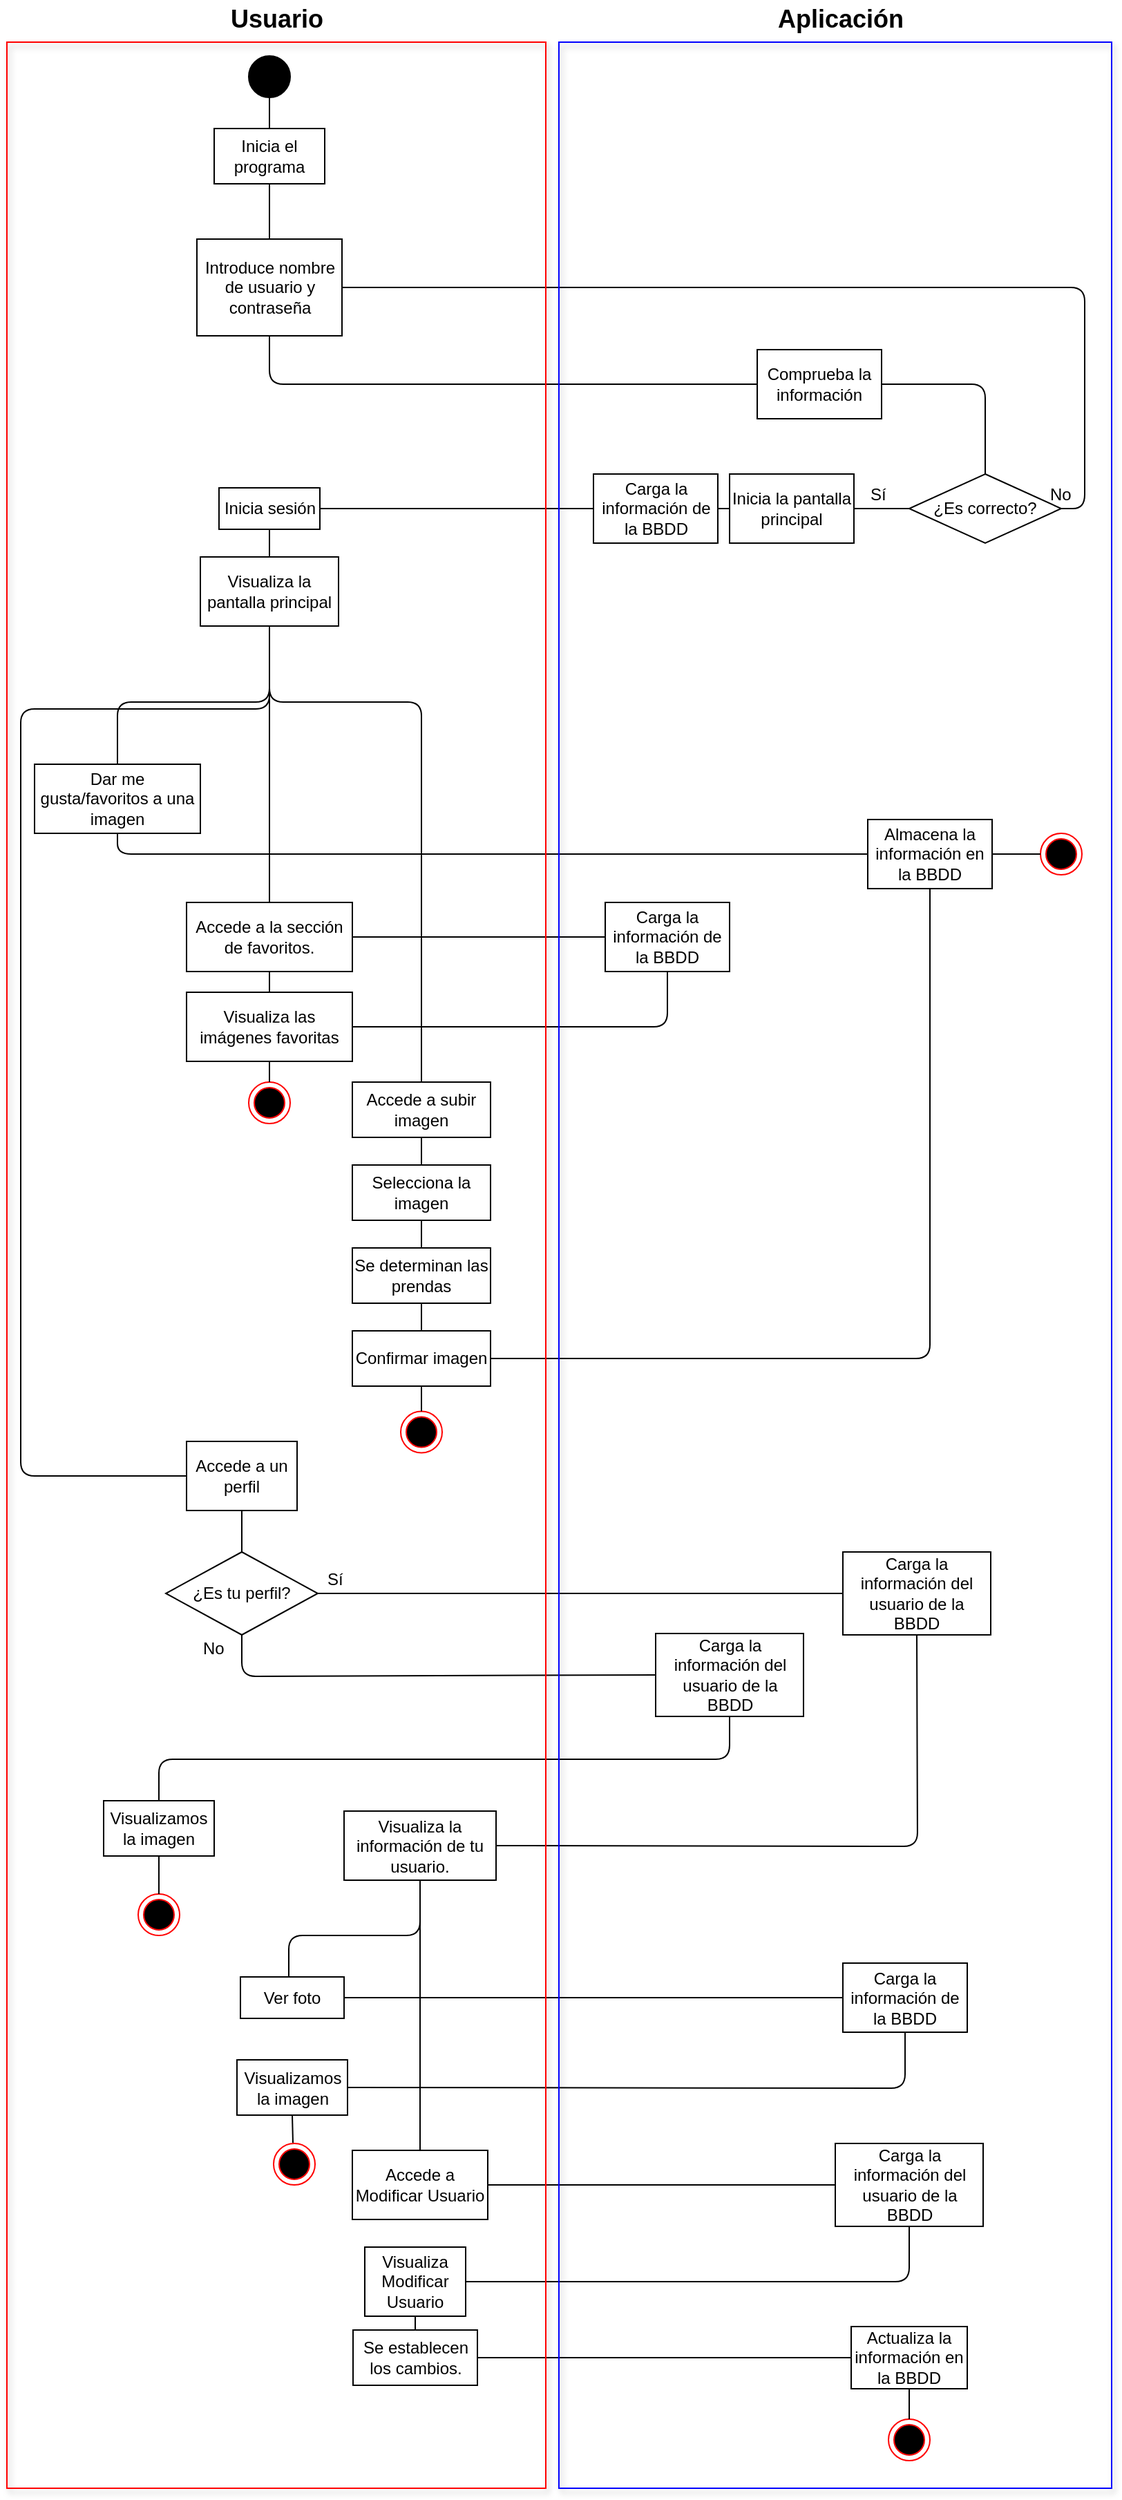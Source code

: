 <mxfile version="10.6.7" type="device"><diagram id="8H9ZweU8CrxI4BdRvJKU" name="Page-1"><mxGraphModel dx="1250" dy="533" grid="1" gridSize="10" guides="1" tooltips="1" connect="1" arrows="1" fold="1" page="1" pageScale="1" pageWidth="827" pageHeight="1169" math="0" shadow="0"><root><mxCell id="0"/><mxCell id="1" parent="0"/><mxCell id="jq85c3GF4Etwdl870a3P-1" value="Inicia el programa" style="rounded=0;whiteSpace=wrap;html=1;" vertex="1" parent="1"><mxGeometry x="160" y="120" width="80" height="40" as="geometry"/></mxCell><mxCell id="jq85c3GF4Etwdl870a3P-2" value="" style="endArrow=none;html=1;entryX=0.5;entryY=1;entryDx=0;entryDy=0;" edge="1" parent="1" target="jq85c3GF4Etwdl870a3P-1"><mxGeometry width="50" height="50" relative="1" as="geometry"><mxPoint x="200" y="220" as="sourcePoint"/><mxPoint x="190" y="190" as="targetPoint"/></mxGeometry></mxCell><mxCell id="jq85c3GF4Etwdl870a3P-3" value="Introduce nombre de usuario y contraseña" style="rounded=0;whiteSpace=wrap;html=1;" vertex="1" parent="1"><mxGeometry x="147.5" y="200" width="105" height="70" as="geometry"/></mxCell><mxCell id="jq85c3GF4Etwdl870a3P-4" value="" style="endArrow=none;html=1;entryX=0.5;entryY=1;entryDx=0;entryDy=0;exitX=0;exitY=0.5;exitDx=0;exitDy=0;" edge="1" parent="1" source="jq85c3GF4Etwdl870a3P-5" target="jq85c3GF4Etwdl870a3P-3"><mxGeometry width="50" height="50" relative="1" as="geometry"><mxPoint x="520" y="310" as="sourcePoint"/><mxPoint x="210" y="290" as="targetPoint"/><Array as="points"><mxPoint x="200" y="305"/></Array></mxGeometry></mxCell><mxCell id="jq85c3GF4Etwdl870a3P-5" value="Comprueba la información" style="rounded=0;whiteSpace=wrap;html=1;" vertex="1" parent="1"><mxGeometry x="553" y="280" width="90" height="50" as="geometry"/></mxCell><mxCell id="jq85c3GF4Etwdl870a3P-6" value="" style="endArrow=none;html=1;entryX=1;entryY=0.5;entryDx=0;entryDy=0;exitX=0.5;exitY=0;exitDx=0;exitDy=0;" edge="1" parent="1" source="jq85c3GF4Etwdl870a3P-7" target="jq85c3GF4Etwdl870a3P-5"><mxGeometry width="50" height="50" relative="1" as="geometry"><mxPoint x="598" y="370" as="sourcePoint"/><mxPoint x="643" y="360" as="targetPoint"/><Array as="points"><mxPoint x="718" y="305"/></Array></mxGeometry></mxCell><mxCell id="jq85c3GF4Etwdl870a3P-7" value="¿Es correcto?" style="rhombus;whiteSpace=wrap;html=1;" vertex="1" parent="1"><mxGeometry x="663" y="370" width="110" height="50" as="geometry"/></mxCell><mxCell id="jq85c3GF4Etwdl870a3P-8" value="" style="endArrow=none;html=1;entryX=0;entryY=0.5;entryDx=0;entryDy=0;" edge="1" parent="1" target="jq85c3GF4Etwdl870a3P-7"><mxGeometry width="50" height="50" relative="1" as="geometry"><mxPoint x="603" y="395" as="sourcePoint"/><mxPoint x="233" y="440" as="targetPoint"/></mxGeometry></mxCell><mxCell id="jq85c3GF4Etwdl870a3P-9" value="" style="endArrow=none;html=1;entryX=1;entryY=0.5;entryDx=0;entryDy=0;exitX=1;exitY=0.5;exitDx=0;exitDy=0;" edge="1" parent="1" source="jq85c3GF4Etwdl870a3P-7" target="jq85c3GF4Etwdl870a3P-3"><mxGeometry width="50" height="50" relative="1" as="geometry"><mxPoint x="300" y="405" as="sourcePoint"/><mxPoint x="520" y="405" as="targetPoint"/><Array as="points"><mxPoint x="790" y="395"/><mxPoint x="790" y="235"/></Array></mxGeometry></mxCell><mxCell id="jq85c3GF4Etwdl870a3P-10" value="No" style="text;html=1;resizable=0;points=[];autosize=1;align=left;verticalAlign=top;spacingTop=-4;" vertex="1" parent="1"><mxGeometry x="763" y="375" width="30" height="20" as="geometry"/></mxCell><mxCell id="jq85c3GF4Etwdl870a3P-11" value="Sí" style="text;html=1;resizable=0;points=[];autosize=1;align=left;verticalAlign=top;spacingTop=-4;" vertex="1" parent="1"><mxGeometry x="633" y="375" width="30" height="20" as="geometry"/></mxCell><mxCell id="jq85c3GF4Etwdl870a3P-12" value="Inicia sesión" style="rounded=0;whiteSpace=wrap;html=1;" vertex="1" parent="1"><mxGeometry x="163.5" y="380" width="73" height="30" as="geometry"/></mxCell><mxCell id="jq85c3GF4Etwdl870a3P-13" value="" style="endArrow=none;html=1;entryX=0.5;entryY=1;entryDx=0;entryDy=0;exitX=0.5;exitY=0;exitDx=0;exitDy=0;" edge="1" parent="1" source="jq85c3GF4Etwdl870a3P-20" target="jq85c3GF4Etwdl870a3P-16"><mxGeometry width="50" height="50" relative="1" as="geometry"><mxPoint x="90" y="615" as="sourcePoint"/><mxPoint x="210" y="455" as="targetPoint"/><Array as="points"><mxPoint x="90" y="535"/><mxPoint x="150" y="535"/><mxPoint x="200" y="535"/></Array></mxGeometry></mxCell><mxCell id="jq85c3GF4Etwdl870a3P-14" value="" style="endArrow=none;html=1;entryX=0.5;entryY=1;entryDx=0;entryDy=0;" edge="1" parent="1" target="jq85c3GF4Etwdl870a3P-16"><mxGeometry width="50" height="50" relative="1" as="geometry"><mxPoint x="310" y="830" as="sourcePoint"/><mxPoint x="260" y="510" as="targetPoint"/><Array as="points"><mxPoint x="310" y="535"/><mxPoint x="200" y="535"/></Array></mxGeometry></mxCell><mxCell id="jq85c3GF4Etwdl870a3P-16" value="Visualiza la pantalla principal" style="rounded=0;whiteSpace=wrap;html=1;" vertex="1" parent="1"><mxGeometry x="150" y="430" width="100" height="50" as="geometry"/></mxCell><mxCell id="jq85c3GF4Etwdl870a3P-17" value="Inicia la pantalla principal" style="rounded=0;whiteSpace=wrap;html=1;" vertex="1" parent="1"><mxGeometry x="533" y="370" width="90" height="50" as="geometry"/></mxCell><mxCell id="jq85c3GF4Etwdl870a3P-18" value="" style="endArrow=none;html=1;entryX=0;entryY=0.5;entryDx=0;entryDy=0;exitX=1;exitY=0.5;exitDx=0;exitDy=0;" edge="1" parent="1" source="jq85c3GF4Etwdl870a3P-21" target="jq85c3GF4Etwdl870a3P-17"><mxGeometry width="50" height="50" relative="1" as="geometry"><mxPoint x="483" y="395" as="sourcePoint"/><mxPoint x="163" y="620" as="targetPoint"/></mxGeometry></mxCell><mxCell id="jq85c3GF4Etwdl870a3P-19" value="" style="endArrow=none;html=1;entryX=0.5;entryY=1;entryDx=0;entryDy=0;exitX=0.5;exitY=0;exitDx=0;exitDy=0;" edge="1" parent="1" source="jq85c3GF4Etwdl870a3P-16" target="jq85c3GF4Etwdl870a3P-12"><mxGeometry width="50" height="50" relative="1" as="geometry"><mxPoint x="247" y="405" as="sourcePoint"/><mxPoint x="490" y="405" as="targetPoint"/></mxGeometry></mxCell><mxCell id="jq85c3GF4Etwdl870a3P-20" value="Dar me gusta/favoritos a una imagen" style="rounded=0;whiteSpace=wrap;html=1;" vertex="1" parent="1"><mxGeometry x="30" y="580" width="120" height="50" as="geometry"/></mxCell><mxCell id="jq85c3GF4Etwdl870a3P-21" value="Carga la información de la BBDD" style="rounded=0;whiteSpace=wrap;html=1;" vertex="1" parent="1"><mxGeometry x="434.5" y="370" width="90" height="50" as="geometry"/></mxCell><mxCell id="jq85c3GF4Etwdl870a3P-22" value="" style="endArrow=none;html=1;entryX=0;entryY=0.5;entryDx=0;entryDy=0;exitX=1;exitY=0.5;exitDx=0;exitDy=0;" edge="1" parent="1" source="jq85c3GF4Etwdl870a3P-12" target="jq85c3GF4Etwdl870a3P-21"><mxGeometry width="50" height="50" relative="1" as="geometry"><mxPoint x="20" y="770" as="sourcePoint"/><mxPoint x="70" y="720" as="targetPoint"/></mxGeometry></mxCell><mxCell id="jq85c3GF4Etwdl870a3P-23" value="" style="endArrow=none;html=1;entryX=0.5;entryY=1;entryDx=0;entryDy=0;exitX=0;exitY=0.5;exitDx=0;exitDy=0;" edge="1" parent="1" source="jq85c3GF4Etwdl870a3P-24" target="jq85c3GF4Etwdl870a3P-20"><mxGeometry width="50" height="50" relative="1" as="geometry"><mxPoint x="540" y="650" as="sourcePoint"/><mxPoint x="80" y="710" as="targetPoint"/><Array as="points"><mxPoint x="90" y="645"/></Array></mxGeometry></mxCell><mxCell id="jq85c3GF4Etwdl870a3P-24" value="Almacena la información en la BBDD" style="rounded=0;whiteSpace=wrap;html=1;" vertex="1" parent="1"><mxGeometry x="633" y="620" width="90" height="50" as="geometry"/></mxCell><mxCell id="jq85c3GF4Etwdl870a3P-26" value="" style="endArrow=none;html=1;entryX=0.5;entryY=1;entryDx=0;entryDy=0;" edge="1" parent="1" target="jq85c3GF4Etwdl870a3P-16"><mxGeometry width="50" height="50" relative="1" as="geometry"><mxPoint x="200" y="700" as="sourcePoint"/><mxPoint x="80" y="720" as="targetPoint"/><Array as="points"><mxPoint x="200" y="580"/></Array></mxGeometry></mxCell><mxCell id="jq85c3GF4Etwdl870a3P-27" value="Accede a la sección de favoritos." style="rounded=0;whiteSpace=wrap;html=1;" vertex="1" parent="1"><mxGeometry x="140" y="680" width="120" height="50" as="geometry"/></mxCell><mxCell id="jq85c3GF4Etwdl870a3P-28" value="Visualiza las imágenes favoritas" style="rounded=0;whiteSpace=wrap;html=1;" vertex="1" parent="1"><mxGeometry x="140" y="745" width="120" height="50" as="geometry"/></mxCell><mxCell id="jq85c3GF4Etwdl870a3P-29" value="" style="endArrow=none;html=1;entryX=0.5;entryY=1;entryDx=0;entryDy=0;exitX=0.5;exitY=0;exitDx=0;exitDy=0;" edge="1" parent="1" source="jq85c3GF4Etwdl870a3P-28" target="jq85c3GF4Etwdl870a3P-27"><mxGeometry width="50" height="50" relative="1" as="geometry"><mxPoint x="30" y="870" as="sourcePoint"/><mxPoint x="80" y="820" as="targetPoint"/></mxGeometry></mxCell><mxCell id="jq85c3GF4Etwdl870a3P-30" value="Carga la información de la BBDD" style="rounded=0;whiteSpace=wrap;html=1;" vertex="1" parent="1"><mxGeometry x="443" y="680" width="90" height="50" as="geometry"/></mxCell><mxCell id="jq85c3GF4Etwdl870a3P-31" value="" style="endArrow=none;html=1;entryX=0;entryY=0.5;entryDx=0;entryDy=0;exitX=1;exitY=0.5;exitDx=0;exitDy=0;" edge="1" parent="1" source="jq85c3GF4Etwdl870a3P-27" target="jq85c3GF4Etwdl870a3P-30"><mxGeometry width="50" height="50" relative="1" as="geometry"><mxPoint x="30" y="900" as="sourcePoint"/><mxPoint x="510" y="810" as="targetPoint"/></mxGeometry></mxCell><mxCell id="jq85c3GF4Etwdl870a3P-32" value="Accede a subir imagen" style="rounded=0;whiteSpace=wrap;html=1;" vertex="1" parent="1"><mxGeometry x="260" y="810" width="100" height="40" as="geometry"/></mxCell><mxCell id="jq85c3GF4Etwdl870a3P-33" value="" style="endArrow=none;html=1;entryX=0.5;entryY=1;entryDx=0;entryDy=0;exitX=1;exitY=0.5;exitDx=0;exitDy=0;" edge="1" parent="1" source="jq85c3GF4Etwdl870a3P-28" target="jq85c3GF4Etwdl870a3P-30"><mxGeometry width="50" height="50" relative="1" as="geometry"><mxPoint x="30" y="990" as="sourcePoint"/><mxPoint x="80" y="940" as="targetPoint"/><Array as="points"><mxPoint x="488" y="770"/></Array></mxGeometry></mxCell><mxCell id="jq85c3GF4Etwdl870a3P-35" value="" style="endArrow=none;html=1;entryX=0.5;entryY=1;entryDx=0;entryDy=0;" edge="1" parent="1" target="jq85c3GF4Etwdl870a3P-32"><mxGeometry width="50" height="50" relative="1" as="geometry"><mxPoint x="310" y="870" as="sourcePoint"/><mxPoint x="80" y="870" as="targetPoint"/></mxGeometry></mxCell><mxCell id="jq85c3GF4Etwdl870a3P-36" value="Selecciona la imagen" style="rounded=0;whiteSpace=wrap;html=1;" vertex="1" parent="1"><mxGeometry x="260" y="870" width="100" height="40" as="geometry"/></mxCell><mxCell id="jq85c3GF4Etwdl870a3P-37" value="" style="endArrow=none;html=1;entryX=0.5;entryY=1;entryDx=0;entryDy=0;" edge="1" parent="1" target="jq85c3GF4Etwdl870a3P-36"><mxGeometry width="50" height="50" relative="1" as="geometry"><mxPoint x="310" y="930" as="sourcePoint"/><mxPoint x="80" y="930" as="targetPoint"/></mxGeometry></mxCell><mxCell id="jq85c3GF4Etwdl870a3P-38" value="Se determinan las prendas" style="rounded=0;whiteSpace=wrap;html=1;" vertex="1" parent="1"><mxGeometry x="260" y="930" width="100" height="40" as="geometry"/></mxCell><mxCell id="jq85c3GF4Etwdl870a3P-39" value="Confirmar imagen" style="rounded=0;whiteSpace=wrap;html=1;" vertex="1" parent="1"><mxGeometry x="260" y="990" width="100" height="40" as="geometry"/></mxCell><mxCell id="jq85c3GF4Etwdl870a3P-40" value="" style="endArrow=none;html=1;entryX=0.5;entryY=1;entryDx=0;entryDy=0;exitX=0.5;exitY=0;exitDx=0;exitDy=0;" edge="1" parent="1" source="jq85c3GF4Etwdl870a3P-39" target="jq85c3GF4Etwdl870a3P-38"><mxGeometry width="50" height="50" relative="1" as="geometry"><mxPoint x="30" y="1100" as="sourcePoint"/><mxPoint x="80" y="1050" as="targetPoint"/></mxGeometry></mxCell><mxCell id="jq85c3GF4Etwdl870a3P-41" value="" style="endArrow=none;html=1;entryX=1;entryY=0.5;entryDx=0;entryDy=0;exitX=0.5;exitY=1;exitDx=0;exitDy=0;" edge="1" parent="1" source="jq85c3GF4Etwdl870a3P-24" target="jq85c3GF4Etwdl870a3P-39"><mxGeometry width="50" height="50" relative="1" as="geometry"><mxPoint x="30" y="1100" as="sourcePoint"/><mxPoint x="80" y="1050" as="targetPoint"/><Array as="points"><mxPoint x="678" y="1010"/></Array></mxGeometry></mxCell><mxCell id="jq85c3GF4Etwdl870a3P-43" value="" style="endArrow=none;html=1;entryX=0.5;entryY=1;entryDx=0;entryDy=0;exitX=0;exitY=0.5;exitDx=0;exitDy=0;" edge="1" parent="1" source="jq85c3GF4Etwdl870a3P-44" target="jq85c3GF4Etwdl870a3P-16"><mxGeometry width="50" height="50" relative="1" as="geometry"><mxPoint x="20" y="830" as="sourcePoint"/><mxPoint x="160" y="540" as="targetPoint"/><Array as="points"><mxPoint x="20" y="1095"/><mxPoint x="20" y="540"/><mxPoint x="200" y="540"/></Array></mxGeometry></mxCell><mxCell id="jq85c3GF4Etwdl870a3P-44" value="Accede a un perfil" style="rounded=0;whiteSpace=wrap;html=1;" vertex="1" parent="1"><mxGeometry x="140" y="1070" width="80" height="50" as="geometry"/></mxCell><mxCell id="jq85c3GF4Etwdl870a3P-45" value="" style="endArrow=none;html=1;entryX=0.5;entryY=1;entryDx=0;entryDy=0;" edge="1" parent="1" target="jq85c3GF4Etwdl870a3P-44"><mxGeometry width="50" height="50" relative="1" as="geometry"><mxPoint x="180" y="1150" as="sourcePoint"/><mxPoint x="70" y="1140" as="targetPoint"/></mxGeometry></mxCell><mxCell id="jq85c3GF4Etwdl870a3P-46" value="¿Es tu perfil?" style="rhombus;whiteSpace=wrap;html=1;" vertex="1" parent="1"><mxGeometry x="125" y="1150" width="110" height="60" as="geometry"/></mxCell><mxCell id="jq85c3GF4Etwdl870a3P-48" value="Sí" style="text;html=1;resizable=0;points=[];autosize=1;align=left;verticalAlign=top;spacingTop=-4;" vertex="1" parent="1"><mxGeometry x="240" y="1160" width="30" height="20" as="geometry"/></mxCell><mxCell id="jq85c3GF4Etwdl870a3P-49" value="" style="endArrow=none;html=1;entryX=1;entryY=0.5;entryDx=0;entryDy=0;exitX=0;exitY=0.5;exitDx=0;exitDy=0;" edge="1" parent="1" source="jq85c3GF4Etwdl870a3P-50" target="jq85c3GF4Etwdl870a3P-46"><mxGeometry width="50" height="50" relative="1" as="geometry"><mxPoint x="390" y="1180" as="sourcePoint"/><mxPoint x="230" y="1170" as="targetPoint"/></mxGeometry></mxCell><mxCell id="jq85c3GF4Etwdl870a3P-50" value="Carga la información del usuario de la BBDD" style="rounded=0;whiteSpace=wrap;html=1;" vertex="1" parent="1"><mxGeometry x="615" y="1150" width="107" height="60" as="geometry"/></mxCell><mxCell id="jq85c3GF4Etwdl870a3P-51" value="" style="endArrow=none;html=1;entryX=0.5;entryY=1;entryDx=0;entryDy=0;exitX=1;exitY=0.5;exitDx=0;exitDy=0;" edge="1" parent="1" source="jq85c3GF4Etwdl870a3P-52" target="jq85c3GF4Etwdl870a3P-50"><mxGeometry width="50" height="50" relative="1" as="geometry"><mxPoint x="570" y="1260" as="sourcePoint"/><mxPoint x="70" y="1280" as="targetPoint"/><Array as="points"><mxPoint x="669" y="1363"/></Array></mxGeometry></mxCell><mxCell id="jq85c3GF4Etwdl870a3P-52" value="Visualiza la información de tu usuario." style="rounded=0;whiteSpace=wrap;html=1;" vertex="1" parent="1"><mxGeometry x="254" y="1337.5" width="110" height="50" as="geometry"/></mxCell><mxCell id="jq85c3GF4Etwdl870a3P-53" value="" style="endArrow=none;html=1;entryX=0.5;entryY=1;entryDx=0;entryDy=0;" edge="1" parent="1" target="jq85c3GF4Etwdl870a3P-52"><mxGeometry width="50" height="50" relative="1" as="geometry"><mxPoint x="214" y="1457.5" as="sourcePoint"/><mxPoint x="54" y="1407.5" as="targetPoint"/><Array as="points"><mxPoint x="214" y="1427.5"/><mxPoint x="309" y="1427.5"/></Array></mxGeometry></mxCell><mxCell id="jq85c3GF4Etwdl870a3P-54" value="Ver foto" style="rounded=0;whiteSpace=wrap;html=1;" vertex="1" parent="1"><mxGeometry x="179" y="1457.5" width="75" height="30" as="geometry"/></mxCell><mxCell id="jq85c3GF4Etwdl870a3P-55" value="" style="endArrow=none;html=1;exitX=0.5;exitY=0;exitDx=0;exitDy=0;entryX=0.5;entryY=1;entryDx=0;entryDy=0;" edge="1" parent="1" source="jq85c3GF4Etwdl870a3P-56" target="jq85c3GF4Etwdl870a3P-52"><mxGeometry width="50" height="50" relative="1" as="geometry"><mxPoint x="444" y="1516.5" as="sourcePoint"/><mxPoint x="309" y="1466.5" as="targetPoint"/><Array as="points"><mxPoint x="309" y="1506.5"/></Array></mxGeometry></mxCell><mxCell id="jq85c3GF4Etwdl870a3P-56" value="Accede a Modificar Usuario" style="rounded=0;whiteSpace=wrap;html=1;" vertex="1" parent="1"><mxGeometry x="260" y="1583" width="98" height="50" as="geometry"/></mxCell><mxCell id="jq85c3GF4Etwdl870a3P-57" value="" style="endArrow=none;html=1;entryX=1;entryY=0.5;entryDx=0;entryDy=0;exitX=0;exitY=0.5;exitDx=0;exitDy=0;" edge="1" parent="1" source="jq85c3GF4Etwdl870a3P-58" target="jq85c3GF4Etwdl870a3P-56"><mxGeometry width="50" height="50" relative="1" as="geometry"><mxPoint x="575" y="1598" as="sourcePoint"/><mxPoint x="135" y="1633" as="targetPoint"/></mxGeometry></mxCell><mxCell id="jq85c3GF4Etwdl870a3P-58" value="Carga la información del usuario de la BBDD" style="rounded=0;whiteSpace=wrap;html=1;" vertex="1" parent="1"><mxGeometry x="609.5" y="1578" width="107" height="60" as="geometry"/></mxCell><mxCell id="jq85c3GF4Etwdl870a3P-59" value="" style="endArrow=none;html=1;entryX=0.5;entryY=1;entryDx=0;entryDy=0;exitX=1;exitY=0.5;exitDx=0;exitDy=0;" edge="1" parent="1" source="jq85c3GF4Etwdl870a3P-60" target="jq85c3GF4Etwdl870a3P-58"><mxGeometry width="50" height="50" relative="1" as="geometry"><mxPoint x="495" y="1653" as="sourcePoint"/><mxPoint x="135" y="1653" as="targetPoint"/><Array as="points"><mxPoint x="663" y="1678"/></Array></mxGeometry></mxCell><mxCell id="jq85c3GF4Etwdl870a3P-60" value="Visualiza Modificar Usuario" style="rounded=0;whiteSpace=wrap;html=1;" vertex="1" parent="1"><mxGeometry x="269" y="1653" width="73" height="50" as="geometry"/></mxCell><mxCell id="jq85c3GF4Etwdl870a3P-61" value="" style="endArrow=none;html=1;entryX=0.5;entryY=1;entryDx=0;entryDy=0;exitX=0.5;exitY=0;exitDx=0;exitDy=0;" edge="1" parent="1" source="jq85c3GF4Etwdl870a3P-62" target="jq85c3GF4Etwdl870a3P-60"><mxGeometry width="50" height="50" relative="1" as="geometry"><mxPoint x="305.5" y="1733" as="sourcePoint"/><mxPoint x="-4.5" y="1723" as="targetPoint"/></mxGeometry></mxCell><mxCell id="jq85c3GF4Etwdl870a3P-62" value="Se establecen los cambios." style="rounded=0;whiteSpace=wrap;html=1;" vertex="1" parent="1"><mxGeometry x="260.5" y="1713" width="90" height="40" as="geometry"/></mxCell><mxCell id="jq85c3GF4Etwdl870a3P-63" value="" style="endArrow=none;html=1;entryX=1;entryY=0.5;entryDx=0;entryDy=0;exitX=0;exitY=0.5;exitDx=0;exitDy=0;" edge="1" parent="1" source="jq85c3GF4Etwdl870a3P-64" target="jq85c3GF4Etwdl870a3P-62"><mxGeometry width="50" height="50" relative="1" as="geometry"><mxPoint x="565" y="1743" as="sourcePoint"/><mxPoint x="135" y="1773" as="targetPoint"/></mxGeometry></mxCell><mxCell id="jq85c3GF4Etwdl870a3P-64" value="Actualiza la información en la BBDD" style="rounded=0;whiteSpace=wrap;html=1;" vertex="1" parent="1"><mxGeometry x="621" y="1710.5" width="84" height="45" as="geometry"/></mxCell><mxCell id="jq85c3GF4Etwdl870a3P-65" value="" style="endArrow=none;html=1;entryX=1;entryY=0.5;entryDx=0;entryDy=0;exitX=0;exitY=0.5;exitDx=0;exitDy=0;" edge="1" parent="1" source="jq85c3GF4Etwdl870a3P-66" target="jq85c3GF4Etwdl870a3P-54"><mxGeometry width="50" height="50" relative="1" as="geometry"><mxPoint x="585" y="1472.5" as="sourcePoint"/><mxPoint x="135" y="1777.5" as="targetPoint"/></mxGeometry></mxCell><mxCell id="jq85c3GF4Etwdl870a3P-66" value="Carga la información de la BBDD" style="rounded=0;whiteSpace=wrap;html=1;" vertex="1" parent="1"><mxGeometry x="615" y="1447.5" width="90" height="50" as="geometry"/></mxCell><mxCell id="jq85c3GF4Etwdl870a3P-67" value="" style="endArrow=none;html=1;entryX=0.5;entryY=1;entryDx=0;entryDy=0;exitX=1;exitY=0.5;exitDx=0;exitDy=0;" edge="1" parent="1" source="jq85c3GF4Etwdl870a3P-68" target="jq85c3GF4Etwdl870a3P-66"><mxGeometry width="50" height="50" relative="1" as="geometry"><mxPoint x="355" y="1537.5" as="sourcePoint"/><mxPoint x="135" y="1777.5" as="targetPoint"/><Array as="points"><mxPoint x="660" y="1538"/></Array></mxGeometry></mxCell><mxCell id="jq85c3GF4Etwdl870a3P-68" value="Visualizamos la imagen" style="rounded=0;whiteSpace=wrap;html=1;" vertex="1" parent="1"><mxGeometry x="176.5" y="1517.5" width="80" height="40" as="geometry"/></mxCell><mxCell id="jq85c3GF4Etwdl870a3P-70" value="" style="endArrow=none;html=1;entryX=0.5;entryY=1;entryDx=0;entryDy=0;exitX=0;exitY=0.5;exitDx=0;exitDy=0;" edge="1" parent="1" source="jq85c3GF4Etwdl870a3P-73" target="jq85c3GF4Etwdl870a3P-46"><mxGeometry width="50" height="50" relative="1" as="geometry"><mxPoint x="460" y="1240" as="sourcePoint"/><mxPoint x="170" y="1340" as="targetPoint"/><Array as="points"><mxPoint x="180" y="1240"/></Array></mxGeometry></mxCell><mxCell id="jq85c3GF4Etwdl870a3P-71" value="No" style="text;html=1;resizable=0;points=[];autosize=1;align=left;verticalAlign=top;spacingTop=-4;" vertex="1" parent="1"><mxGeometry x="150" y="1210" width="30" height="20" as="geometry"/></mxCell><mxCell id="jq85c3GF4Etwdl870a3P-73" value="Carga la información del usuario de la BBDD" style="rounded=0;whiteSpace=wrap;html=1;" vertex="1" parent="1"><mxGeometry x="479.5" y="1209" width="107" height="60" as="geometry"/></mxCell><mxCell id="jq85c3GF4Etwdl870a3P-74" value="" style="endArrow=none;html=1;entryX=0.5;entryY=1;entryDx=0;entryDy=0;" edge="1" parent="1" target="jq85c3GF4Etwdl870a3P-73"><mxGeometry width="50" height="50" relative="1" as="geometry"><mxPoint x="120" y="1330" as="sourcePoint"/><mxPoint x="197.5" y="1380" as="targetPoint"/><Array as="points"><mxPoint x="120" y="1300"/><mxPoint x="533" y="1300"/></Array></mxGeometry></mxCell><mxCell id="jq85c3GF4Etwdl870a3P-75" value="Visualizamos la imagen" style="rounded=0;whiteSpace=wrap;html=1;" vertex="1" parent="1"><mxGeometry x="80" y="1330" width="80" height="40" as="geometry"/></mxCell><mxCell id="jq85c3GF4Etwdl870a3P-76" value="" style="ellipse;whiteSpace=wrap;html=1;aspect=fixed;fillColor=#000000;" vertex="1" parent="1"><mxGeometry x="185" y="67.5" width="30" height="30" as="geometry"/></mxCell><mxCell id="jq85c3GF4Etwdl870a3P-77" value="" style="endArrow=none;html=1;entryX=0.5;entryY=1;entryDx=0;entryDy=0;exitX=0.5;exitY=0;exitDx=0;exitDy=0;" edge="1" parent="1" source="jq85c3GF4Etwdl870a3P-1" target="jq85c3GF4Etwdl870a3P-76"><mxGeometry width="50" height="50" relative="1" as="geometry"><mxPoint x="20" y="1827.5" as="sourcePoint"/><mxPoint x="70" y="1777.5" as="targetPoint"/></mxGeometry></mxCell><mxCell id="jq85c3GF4Etwdl870a3P-78" value="" style="ellipse;html=1;shape=endState;fillColor=#000000;strokeColor=#ff0000;" vertex="1" parent="1"><mxGeometry x="758" y="630" width="30" height="30" as="geometry"/></mxCell><mxCell id="jq85c3GF4Etwdl870a3P-79" value="" style="endArrow=none;html=1;entryX=0;entryY=0.5;entryDx=0;entryDy=0;exitX=1;exitY=0.5;exitDx=0;exitDy=0;" edge="1" parent="1" source="jq85c3GF4Etwdl870a3P-24" target="jq85c3GF4Etwdl870a3P-78"><mxGeometry width="50" height="50" relative="1" as="geometry"><mxPoint x="270" y="715.5" as="sourcePoint"/><mxPoint x="453" y="715.5" as="targetPoint"/></mxGeometry></mxCell><mxCell id="jq85c3GF4Etwdl870a3P-80" value="" style="ellipse;html=1;shape=endState;fillColor=#000000;strokeColor=#ff0000;" vertex="1" parent="1"><mxGeometry x="185" y="810" width="30" height="30" as="geometry"/></mxCell><mxCell id="jq85c3GF4Etwdl870a3P-81" value="" style="endArrow=none;html=1;entryX=0.5;entryY=0;entryDx=0;entryDy=0;exitX=0.5;exitY=1;exitDx=0;exitDy=0;" edge="1" parent="1" target="jq85c3GF4Etwdl870a3P-80" source="jq85c3GF4Etwdl870a3P-28"><mxGeometry width="50" height="50" relative="1" as="geometry"><mxPoint x="107.5" y="855.5" as="sourcePoint"/><mxPoint x="-162.5" y="925.5" as="targetPoint"/></mxGeometry></mxCell><mxCell id="jq85c3GF4Etwdl870a3P-82" value="" style="ellipse;html=1;shape=endState;fillColor=#000000;strokeColor=#ff0000;" vertex="1" parent="1"><mxGeometry x="295" y="1048.3" width="30" height="30" as="geometry"/></mxCell><mxCell id="jq85c3GF4Etwdl870a3P-83" value="" style="endArrow=none;html=1;entryX=0.5;entryY=1;entryDx=0;entryDy=0;exitX=0.5;exitY=0;exitDx=0;exitDy=0;" edge="1" parent="1" source="jq85c3GF4Etwdl870a3P-82" target="jq85c3GF4Etwdl870a3P-39"><mxGeometry width="50" height="50" relative="1" as="geometry"><mxPoint x="320" y="1000.5" as="sourcePoint"/><mxPoint x="320" y="980.5" as="targetPoint"/></mxGeometry></mxCell><mxCell id="jq85c3GF4Etwdl870a3P-84" value="" style="ellipse;html=1;shape=endState;fillColor=#000000;strokeColor=#ff0000;" vertex="1" parent="1"><mxGeometry x="105" y="1397.5" width="30" height="30" as="geometry"/></mxCell><mxCell id="jq85c3GF4Etwdl870a3P-85" value="" style="endArrow=none;html=1;entryX=0.5;entryY=0;entryDx=0;entryDy=0;exitX=0.5;exitY=1;exitDx=0;exitDy=0;" edge="1" parent="1" source="jq85c3GF4Etwdl870a3P-75" target="jq85c3GF4Etwdl870a3P-84"><mxGeometry width="50" height="50" relative="1" as="geometry"><mxPoint x="620" y="1618.5" as="sourcePoint"/><mxPoint x="475" y="1618.5" as="targetPoint"/></mxGeometry></mxCell><mxCell id="jq85c3GF4Etwdl870a3P-86" value="" style="ellipse;html=1;shape=endState;fillColor=#000000;strokeColor=#ff0000;" vertex="1" parent="1"><mxGeometry x="203" y="1578" width="30" height="30" as="geometry"/></mxCell><mxCell id="jq85c3GF4Etwdl870a3P-87" value="" style="endArrow=none;html=1;exitX=0.5;exitY=1;exitDx=0;exitDy=0;" edge="1" parent="1" source="jq85c3GF4Etwdl870a3P-68"><mxGeometry width="50" height="50" relative="1" as="geometry"><mxPoint x="78" y="1380.5" as="sourcePoint"/><mxPoint x="217" y="1577.5" as="targetPoint"/></mxGeometry></mxCell><mxCell id="jq85c3GF4Etwdl870a3P-88" value="" style="ellipse;html=1;shape=endState;fillColor=#000000;strokeColor=#ff0000;" vertex="1" parent="1"><mxGeometry x="648" y="1777.5" width="30" height="30" as="geometry"/></mxCell><mxCell id="jq85c3GF4Etwdl870a3P-89" value="" style="endArrow=none;html=1;entryX=0.5;entryY=1;entryDx=0;entryDy=0;exitX=0.5;exitY=0;exitDx=0;exitDy=0;" edge="1" parent="1" source="jq85c3GF4Etwdl870a3P-88" target="jq85c3GF4Etwdl870a3P-64"><mxGeometry width="50" height="50" relative="1" as="geometry"><mxPoint x="20" y="1877.5" as="sourcePoint"/><mxPoint x="70" y="1827.5" as="targetPoint"/></mxGeometry></mxCell><mxCell id="jq85c3GF4Etwdl870a3P-91" value="" style="rounded=0;whiteSpace=wrap;html=1;fillColor=none;shadow=1;strokeColor=#FF0000;" vertex="1" parent="1"><mxGeometry x="10" y="57.5" width="390" height="1770" as="geometry"/></mxCell><mxCell id="jq85c3GF4Etwdl870a3P-93" value="" style="rounded=0;whiteSpace=wrap;html=1;shadow=1;strokeColor=#0000FF;fillColor=none;" vertex="1" parent="1"><mxGeometry x="409.5" y="57.5" width="400" height="1770" as="geometry"/></mxCell><mxCell id="jq85c3GF4Etwdl870a3P-94" value="&lt;font style=&quot;font-size: 18px&quot;&gt;&lt;b&gt;Usuario&lt;/b&gt;&lt;/font&gt;" style="text;html=1;resizable=0;points=[];autosize=1;align=left;verticalAlign=top;spacingTop=-4;" vertex="1" parent="1"><mxGeometry x="170" y="27.5" width="80" height="20" as="geometry"/></mxCell><mxCell id="jq85c3GF4Etwdl870a3P-95" value="&lt;span style=&quot;font-size: 18px&quot;&gt;&lt;b&gt;Aplicación&lt;/b&gt;&lt;/span&gt;" style="text;html=1;resizable=0;points=[];autosize=1;align=left;verticalAlign=top;spacingTop=-4;" vertex="1" parent="1"><mxGeometry x="566" y="27.5" width="110" height="20" as="geometry"/></mxCell></root></mxGraphModel></diagram></mxfile>